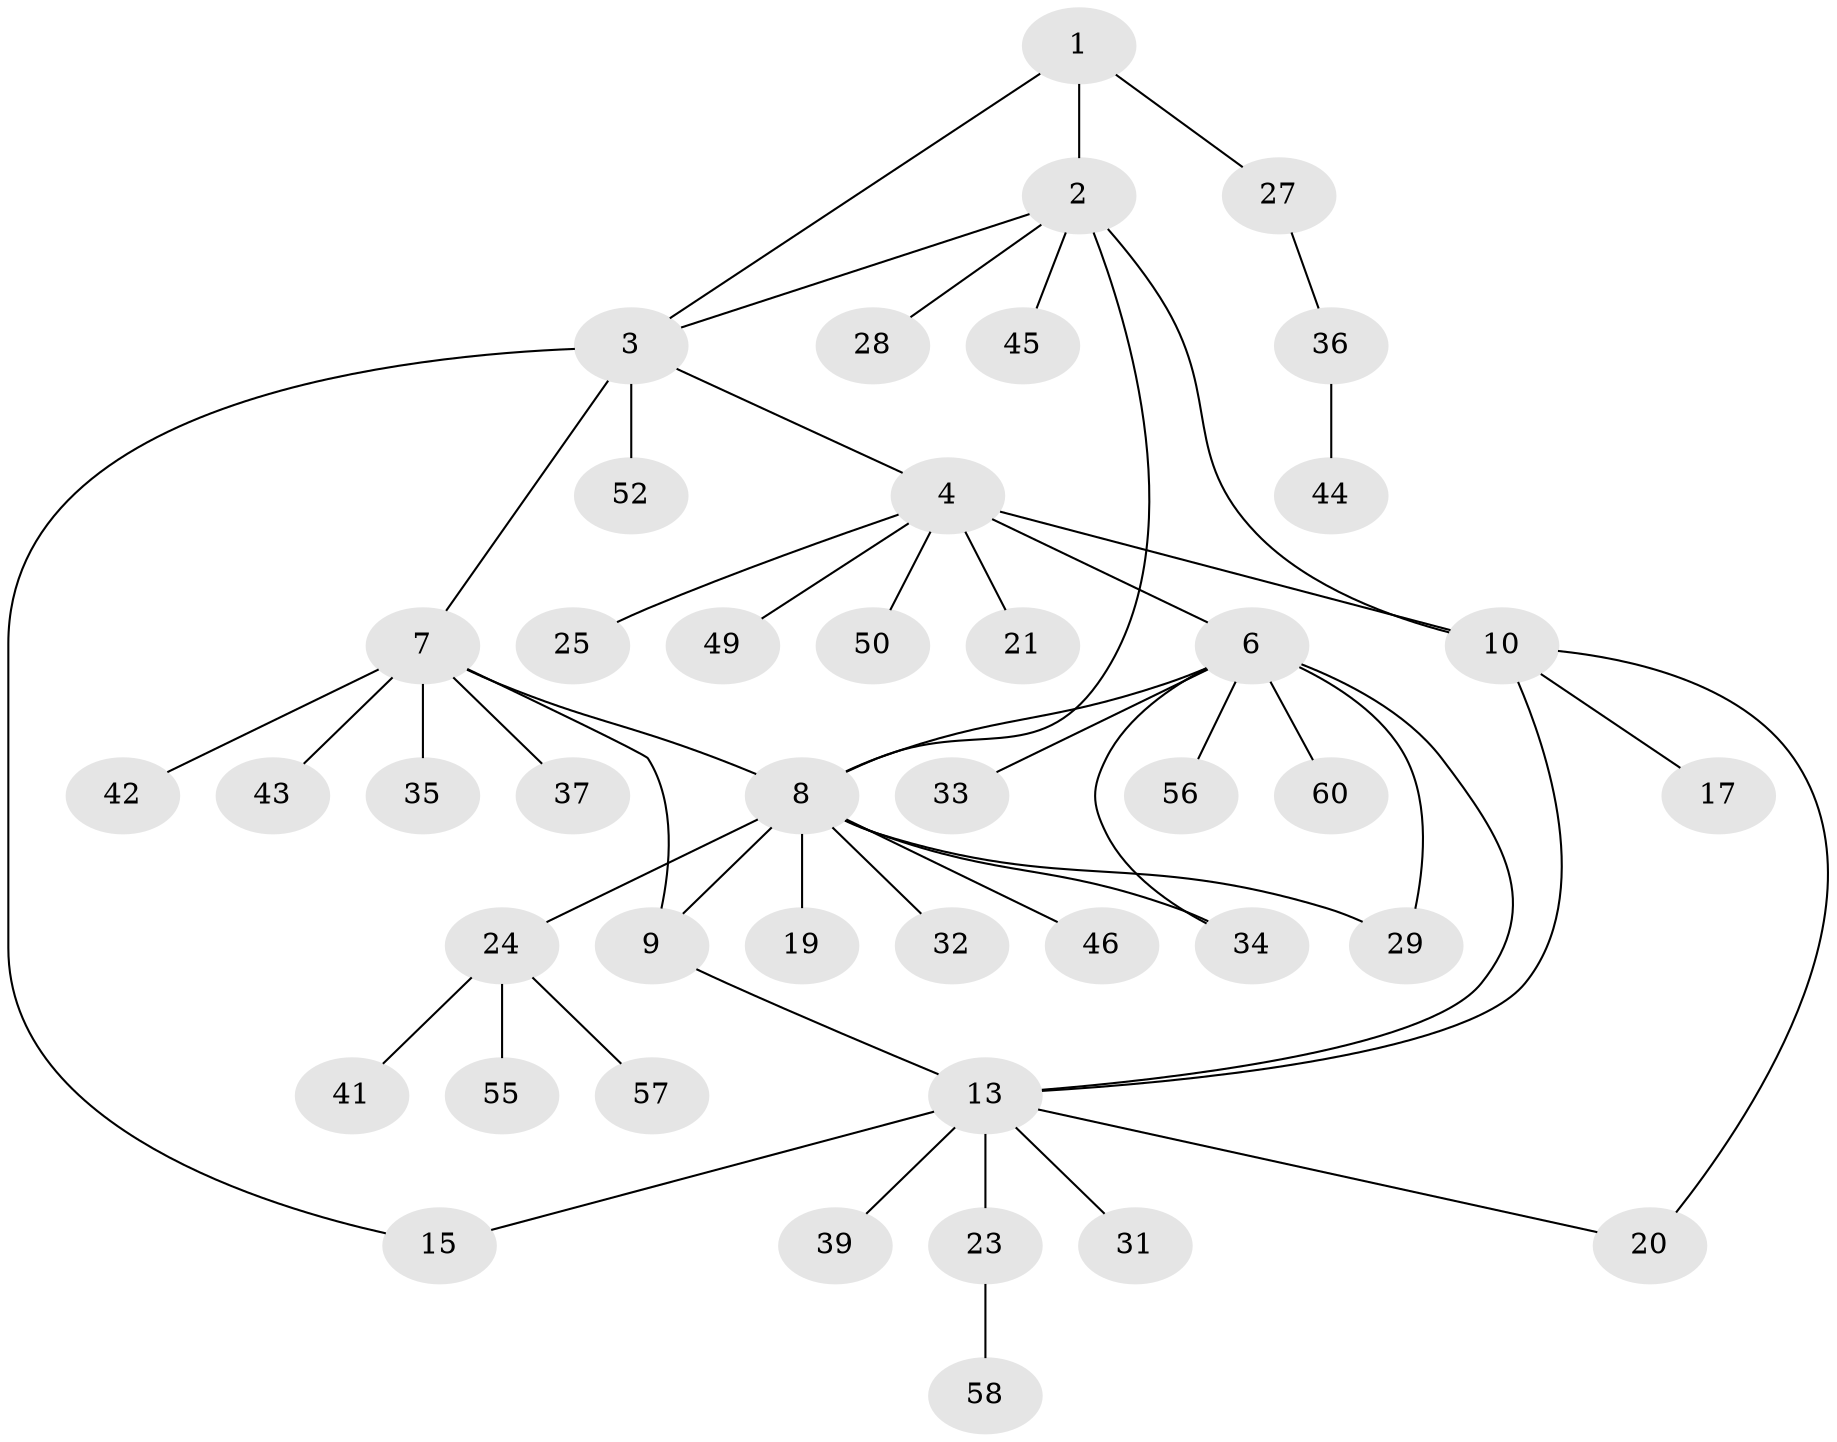 // Generated by graph-tools (version 1.1) at 2025/52/02/27/25 19:52:15]
// undirected, 43 vertices, 53 edges
graph export_dot {
graph [start="1"]
  node [color=gray90,style=filled];
  1;
  2 [super="+11"];
  3 [super="+38"];
  4 [super="+5"];
  6 [super="+18"];
  7 [super="+16"];
  8 [super="+22"];
  9 [super="+30"];
  10 [super="+12"];
  13 [super="+14"];
  15 [super="+48"];
  17 [super="+51"];
  19;
  20 [super="+54"];
  21;
  23 [super="+40"];
  24 [super="+26"];
  25;
  27;
  28;
  29;
  31;
  32;
  33;
  34 [super="+53"];
  35;
  36;
  37;
  39;
  41;
  42;
  43 [super="+59"];
  44 [super="+47"];
  45;
  46;
  49;
  50;
  52;
  55;
  56;
  57;
  58;
  60;
  1 -- 2;
  1 -- 3;
  1 -- 27;
  2 -- 3;
  2 -- 28;
  2 -- 8;
  2 -- 10 [weight=2];
  2 -- 45;
  3 -- 4;
  3 -- 7;
  3 -- 15 [weight=2];
  3 -- 52;
  4 -- 6 [weight=2];
  4 -- 21;
  4 -- 50;
  4 -- 25;
  4 -- 49;
  4 -- 10;
  6 -- 8;
  6 -- 29;
  6 -- 33;
  6 -- 34;
  6 -- 13;
  6 -- 56;
  6 -- 60;
  7 -- 8;
  7 -- 9;
  7 -- 35;
  7 -- 37;
  7 -- 42;
  7 -- 43;
  8 -- 9;
  8 -- 19;
  8 -- 24;
  8 -- 29;
  8 -- 32;
  8 -- 34;
  8 -- 46;
  9 -- 13;
  10 -- 17;
  10 -- 20;
  10 -- 13;
  13 -- 15 [weight=2];
  13 -- 23;
  13 -- 31;
  13 -- 20;
  13 -- 39;
  23 -- 58;
  24 -- 41;
  24 -- 55;
  24 -- 57;
  27 -- 36;
  36 -- 44;
}
